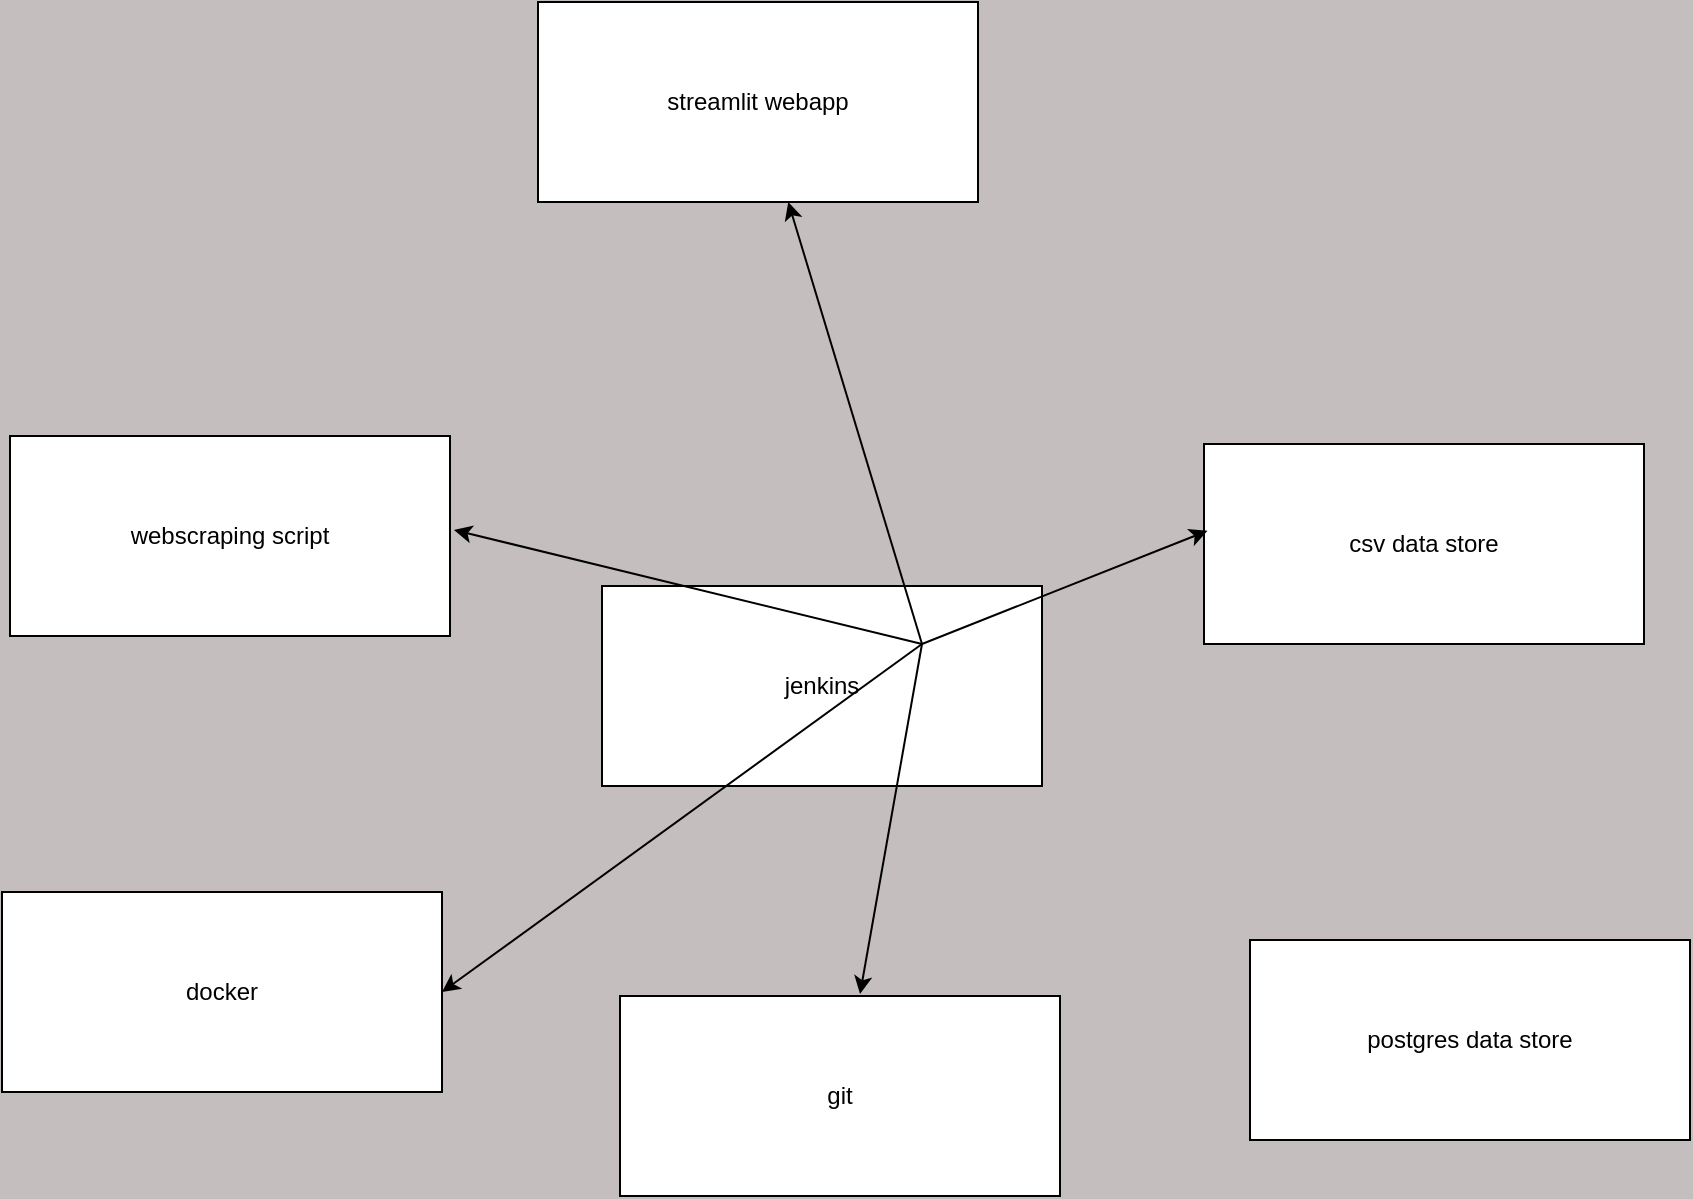 <mxfile version="20.8.10" type="device"><diagram name="Page-1" id="v-GkjKNSbIghFU_ytYP1"><mxGraphModel dx="1276" dy="614" grid="0" gridSize="20" guides="1" tooltips="1" connect="1" arrows="1" fold="1" page="1" pageScale="1" pageWidth="1169" pageHeight="827" background="#c5bebe" math="0" shadow="0"><root><mxCell id="0"/><mxCell id="1" parent="0"/><mxCell id="b0BcCLVLjZU23qkm28Ay-2" value="webscraping script" style="rounded=0;whiteSpace=wrap;html=1;" vertex="1" parent="1"><mxGeometry x="110" y="250" width="220" height="100" as="geometry"/></mxCell><mxCell id="b0BcCLVLjZU23qkm28Ay-3" value="jenkins" style="rounded=0;whiteSpace=wrap;html=1;" vertex="1" parent="1"><mxGeometry x="406" y="325" width="220" height="100" as="geometry"/></mxCell><mxCell id="b0BcCLVLjZU23qkm28Ay-4" value="postgres data store" style="rounded=0;whiteSpace=wrap;html=1;" vertex="1" parent="1"><mxGeometry x="730" y="502" width="220" height="100" as="geometry"/></mxCell><mxCell id="b0BcCLVLjZU23qkm28Ay-5" value="streamlit webapp" style="rounded=0;whiteSpace=wrap;html=1;" vertex="1" parent="1"><mxGeometry x="374" y="33" width="220" height="100" as="geometry"/></mxCell><mxCell id="b0BcCLVLjZU23qkm28Ay-6" value="csv data store" style="rounded=0;whiteSpace=wrap;html=1;" vertex="1" parent="1"><mxGeometry x="707" y="254" width="220" height="100" as="geometry"/></mxCell><mxCell id="b0BcCLVLjZU23qkm28Ay-7" value="docker" style="rounded=0;whiteSpace=wrap;html=1;" vertex="1" parent="1"><mxGeometry x="106" y="478" width="220" height="100" as="geometry"/></mxCell><mxCell id="b0BcCLVLjZU23qkm28Ay-15" value="" style="endArrow=classic;html=1;rounded=0;" edge="1" parent="1" target="b0BcCLVLjZU23qkm28Ay-5"><mxGeometry width="50" height="50" relative="1" as="geometry"><mxPoint x="566" y="354" as="sourcePoint"/><mxPoint x="616" y="304" as="targetPoint"/></mxGeometry></mxCell><mxCell id="b0BcCLVLjZU23qkm28Ay-16" value="git" style="rounded=0;whiteSpace=wrap;html=1;" vertex="1" parent="1"><mxGeometry x="415" y="530" width="220" height="100" as="geometry"/></mxCell><mxCell id="b0BcCLVLjZU23qkm28Ay-17" value="" style="endArrow=classic;html=1;rounded=0;entryX=0.008;entryY=0.434;entryDx=0;entryDy=0;entryPerimeter=0;" edge="1" parent="1" target="b0BcCLVLjZU23qkm28Ay-6"><mxGeometry width="50" height="50" relative="1" as="geometry"><mxPoint x="566" y="354" as="sourcePoint"/><mxPoint x="616" y="304" as="targetPoint"/></mxGeometry></mxCell><mxCell id="b0BcCLVLjZU23qkm28Ay-18" value="" style="endArrow=classic;html=1;rounded=0;" edge="1" parent="1"><mxGeometry width="50" height="50" relative="1" as="geometry"><mxPoint x="566" y="354" as="sourcePoint"/><mxPoint x="535" y="529" as="targetPoint"/></mxGeometry></mxCell><mxCell id="b0BcCLVLjZU23qkm28Ay-19" value="" style="endArrow=classic;html=1;rounded=0;entryX=1;entryY=0.5;entryDx=0;entryDy=0;" edge="1" parent="1" target="b0BcCLVLjZU23qkm28Ay-7"><mxGeometry width="50" height="50" relative="1" as="geometry"><mxPoint x="566" y="354" as="sourcePoint"/><mxPoint x="616" y="304" as="targetPoint"/></mxGeometry></mxCell><mxCell id="b0BcCLVLjZU23qkm28Ay-20" value="" style="endArrow=classic;html=1;rounded=0;" edge="1" parent="1"><mxGeometry width="50" height="50" relative="1" as="geometry"><mxPoint x="566" y="354" as="sourcePoint"/><mxPoint x="332" y="297" as="targetPoint"/></mxGeometry></mxCell></root></mxGraphModel></diagram></mxfile>